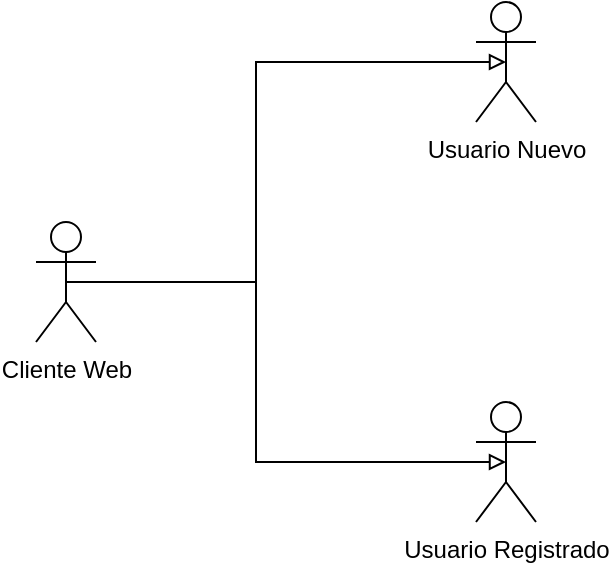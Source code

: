 <mxfile version="12.6.5" type="device"><diagram id="6WQsdipPSnliJ552ulMC" name="Page-1"><mxGraphModel dx="3103" dy="1789" grid="1" gridSize="10" guides="1" tooltips="1" connect="1" arrows="1" fold="1" page="1" pageScale="1" pageWidth="1400" pageHeight="850" math="0" shadow="0"><root><mxCell id="0"/><mxCell id="1" parent="0"/><mxCell id="cYLqrnSHl1zPaz4ZrKaU-12" value="" style="edgeStyle=orthogonalEdgeStyle;rounded=0;orthogonalLoop=1;jettySize=auto;html=1;entryX=0.5;entryY=0.5;entryDx=0;entryDy=0;entryPerimeter=0;exitX=0.5;exitY=0.5;exitDx=0;exitDy=0;exitPerimeter=0;endArrow=block;endFill=0;" parent="1" source="cYLqrnSHl1zPaz4ZrKaU-1" target="cYLqrnSHl1zPaz4ZrKaU-2" edge="1"><mxGeometry relative="1" as="geometry"><mxPoint x="270" y="430" as="targetPoint"/><Array as="points"><mxPoint x="270" y="430"/><mxPoint x="270" y="320"/></Array></mxGeometry></mxCell><mxCell id="cYLqrnSHl1zPaz4ZrKaU-1" value="Cliente Web" style="shape=umlActor;verticalLabelPosition=bottom;labelBackgroundColor=#ffffff;verticalAlign=top;html=1;" parent="1" vertex="1"><mxGeometry x="160" y="400" width="30" height="60" as="geometry"/></mxCell><mxCell id="cYLqrnSHl1zPaz4ZrKaU-4" value="Usuario Registrado" style="shape=umlActor;verticalLabelPosition=bottom;labelBackgroundColor=#ffffff;verticalAlign=top;html=1;" parent="1" vertex="1"><mxGeometry x="380" y="490" width="30" height="60" as="geometry"/></mxCell><mxCell id="cYLqrnSHl1zPaz4ZrKaU-2" value="Usuario Nuevo" style="shape=umlActor;verticalLabelPosition=bottom;labelBackgroundColor=#ffffff;verticalAlign=top;html=1;" parent="1" vertex="1"><mxGeometry x="380" y="290" width="30" height="60" as="geometry"/></mxCell><mxCell id="cYLqrnSHl1zPaz4ZrKaU-14" value="" style="edgeStyle=orthogonalEdgeStyle;rounded=0;orthogonalLoop=1;jettySize=auto;html=1;entryX=0.5;entryY=0.5;entryDx=0;entryDy=0;entryPerimeter=0;exitX=0.5;exitY=0.5;exitDx=0;exitDy=0;exitPerimeter=0;endArrow=block;endFill=0;" parent="1" source="cYLqrnSHl1zPaz4ZrKaU-1" target="cYLqrnSHl1zPaz4ZrKaU-4" edge="1"><mxGeometry relative="1" as="geometry"><mxPoint x="505" y="330" as="targetPoint"/><mxPoint x="185" y="440" as="sourcePoint"/><Array as="points"><mxPoint x="270" y="430"/><mxPoint x="270" y="520"/></Array></mxGeometry></mxCell></root></mxGraphModel></diagram></mxfile>